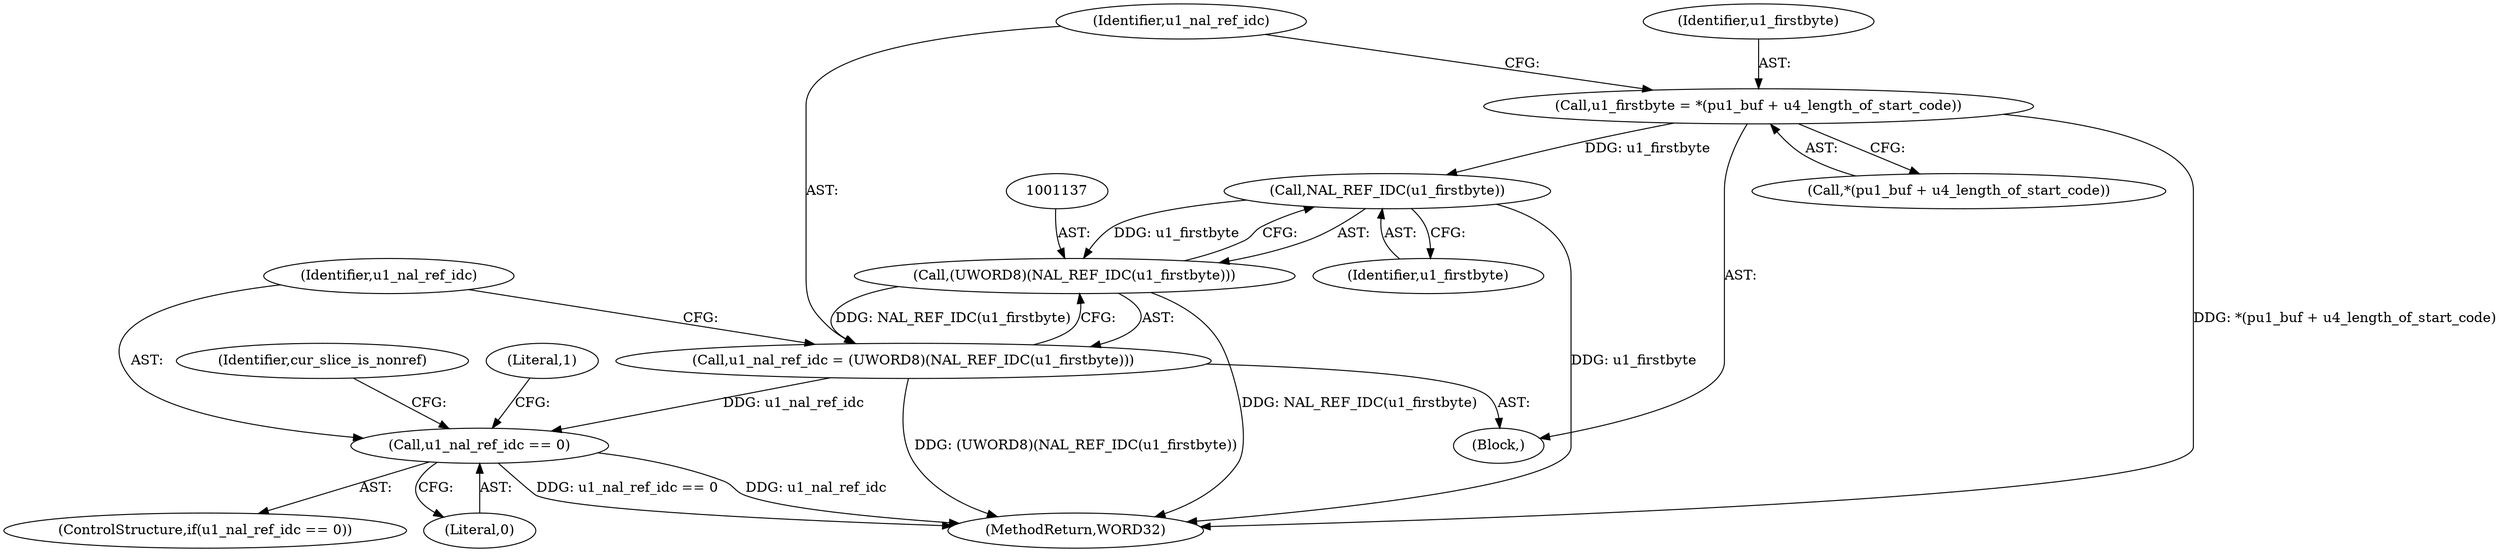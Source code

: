 digraph "0_Android_33ef7de9ddc8ea7eb9cbc440d1cf89957a0c267b@integer" {
"1001128" [label="(Call,u1_firstbyte = *(pu1_buf + u4_length_of_start_code))"];
"1001138" [label="(Call,NAL_REF_IDC(u1_firstbyte))"];
"1001136" [label="(Call,(UWORD8)(NAL_REF_IDC(u1_firstbyte)))"];
"1001134" [label="(Call,u1_nal_ref_idc = (UWORD8)(NAL_REF_IDC(u1_firstbyte)))"];
"1001141" [label="(Call,u1_nal_ref_idc == 0)"];
"1001130" [label="(Call,*(pu1_buf + u4_length_of_start_code))"];
"1001141" [label="(Call,u1_nal_ref_idc == 0)"];
"1001153" [label="(Literal,1)"];
"1001127" [label="(Block,)"];
"1001139" [label="(Identifier,u1_firstbyte)"];
"1001134" [label="(Call,u1_nal_ref_idc = (UWORD8)(NAL_REF_IDC(u1_firstbyte)))"];
"1001138" [label="(Call,NAL_REF_IDC(u1_firstbyte))"];
"1001140" [label="(ControlStructure,if(u1_nal_ref_idc == 0))"];
"1001146" [label="(Identifier,cur_slice_is_nonref)"];
"1001129" [label="(Identifier,u1_firstbyte)"];
"1001136" [label="(Call,(UWORD8)(NAL_REF_IDC(u1_firstbyte)))"];
"1001143" [label="(Literal,0)"];
"1002186" [label="(MethodReturn,WORD32)"];
"1001128" [label="(Call,u1_firstbyte = *(pu1_buf + u4_length_of_start_code))"];
"1001135" [label="(Identifier,u1_nal_ref_idc)"];
"1001142" [label="(Identifier,u1_nal_ref_idc)"];
"1001128" -> "1001127"  [label="AST: "];
"1001128" -> "1001130"  [label="CFG: "];
"1001129" -> "1001128"  [label="AST: "];
"1001130" -> "1001128"  [label="AST: "];
"1001135" -> "1001128"  [label="CFG: "];
"1001128" -> "1002186"  [label="DDG: *(pu1_buf + u4_length_of_start_code)"];
"1001128" -> "1001138"  [label="DDG: u1_firstbyte"];
"1001138" -> "1001136"  [label="AST: "];
"1001138" -> "1001139"  [label="CFG: "];
"1001139" -> "1001138"  [label="AST: "];
"1001136" -> "1001138"  [label="CFG: "];
"1001138" -> "1002186"  [label="DDG: u1_firstbyte"];
"1001138" -> "1001136"  [label="DDG: u1_firstbyte"];
"1001136" -> "1001134"  [label="AST: "];
"1001137" -> "1001136"  [label="AST: "];
"1001134" -> "1001136"  [label="CFG: "];
"1001136" -> "1002186"  [label="DDG: NAL_REF_IDC(u1_firstbyte)"];
"1001136" -> "1001134"  [label="DDG: NAL_REF_IDC(u1_firstbyte)"];
"1001134" -> "1001127"  [label="AST: "];
"1001135" -> "1001134"  [label="AST: "];
"1001142" -> "1001134"  [label="CFG: "];
"1001134" -> "1002186"  [label="DDG: (UWORD8)(NAL_REF_IDC(u1_firstbyte))"];
"1001134" -> "1001141"  [label="DDG: u1_nal_ref_idc"];
"1001141" -> "1001140"  [label="AST: "];
"1001141" -> "1001143"  [label="CFG: "];
"1001142" -> "1001141"  [label="AST: "];
"1001143" -> "1001141"  [label="AST: "];
"1001146" -> "1001141"  [label="CFG: "];
"1001153" -> "1001141"  [label="CFG: "];
"1001141" -> "1002186"  [label="DDG: u1_nal_ref_idc"];
"1001141" -> "1002186"  [label="DDG: u1_nal_ref_idc == 0"];
}
